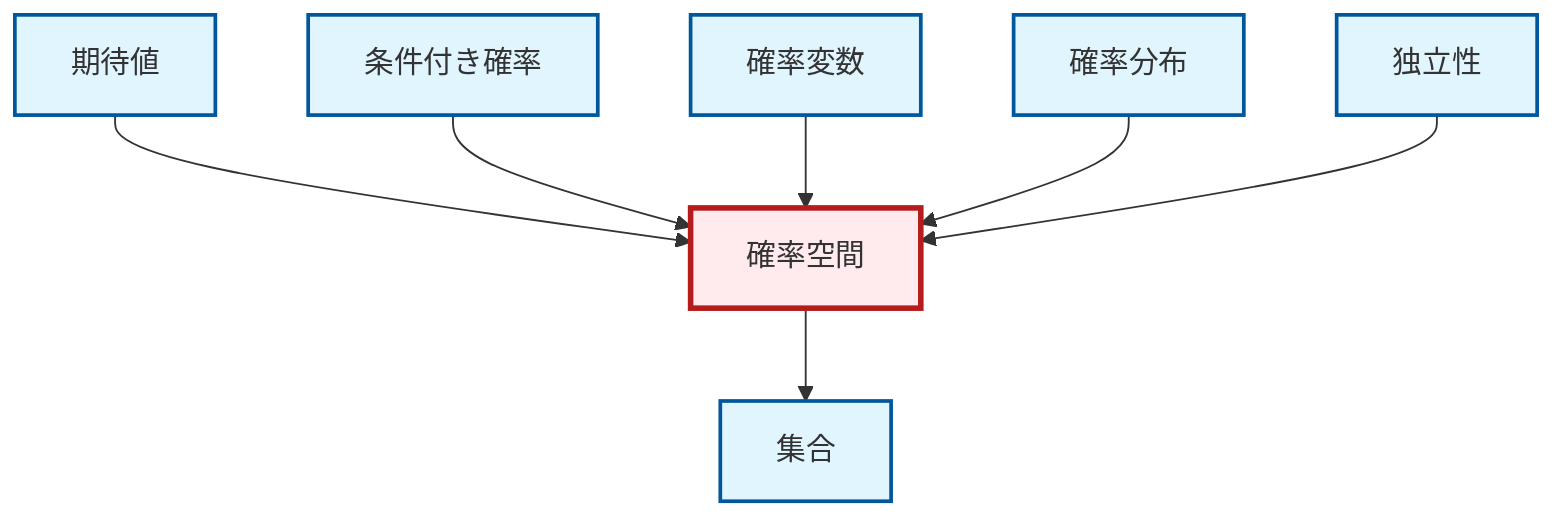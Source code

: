 graph TD
    classDef definition fill:#e1f5fe,stroke:#01579b,stroke-width:2px
    classDef theorem fill:#f3e5f5,stroke:#4a148c,stroke-width:2px
    classDef axiom fill:#fff3e0,stroke:#e65100,stroke-width:2px
    classDef example fill:#e8f5e9,stroke:#1b5e20,stroke-width:2px
    classDef current fill:#ffebee,stroke:#b71c1c,stroke-width:3px
    def-set["集合"]:::definition
    def-independence["独立性"]:::definition
    def-probability-distribution["確率分布"]:::definition
    def-random-variable["確率変数"]:::definition
    def-conditional-probability["条件付き確率"]:::definition
    def-expectation["期待値"]:::definition
    def-probability-space["確率空間"]:::definition
    def-expectation --> def-probability-space
    def-conditional-probability --> def-probability-space
    def-random-variable --> def-probability-space
    def-probability-distribution --> def-probability-space
    def-independence --> def-probability-space
    def-probability-space --> def-set
    class def-probability-space current